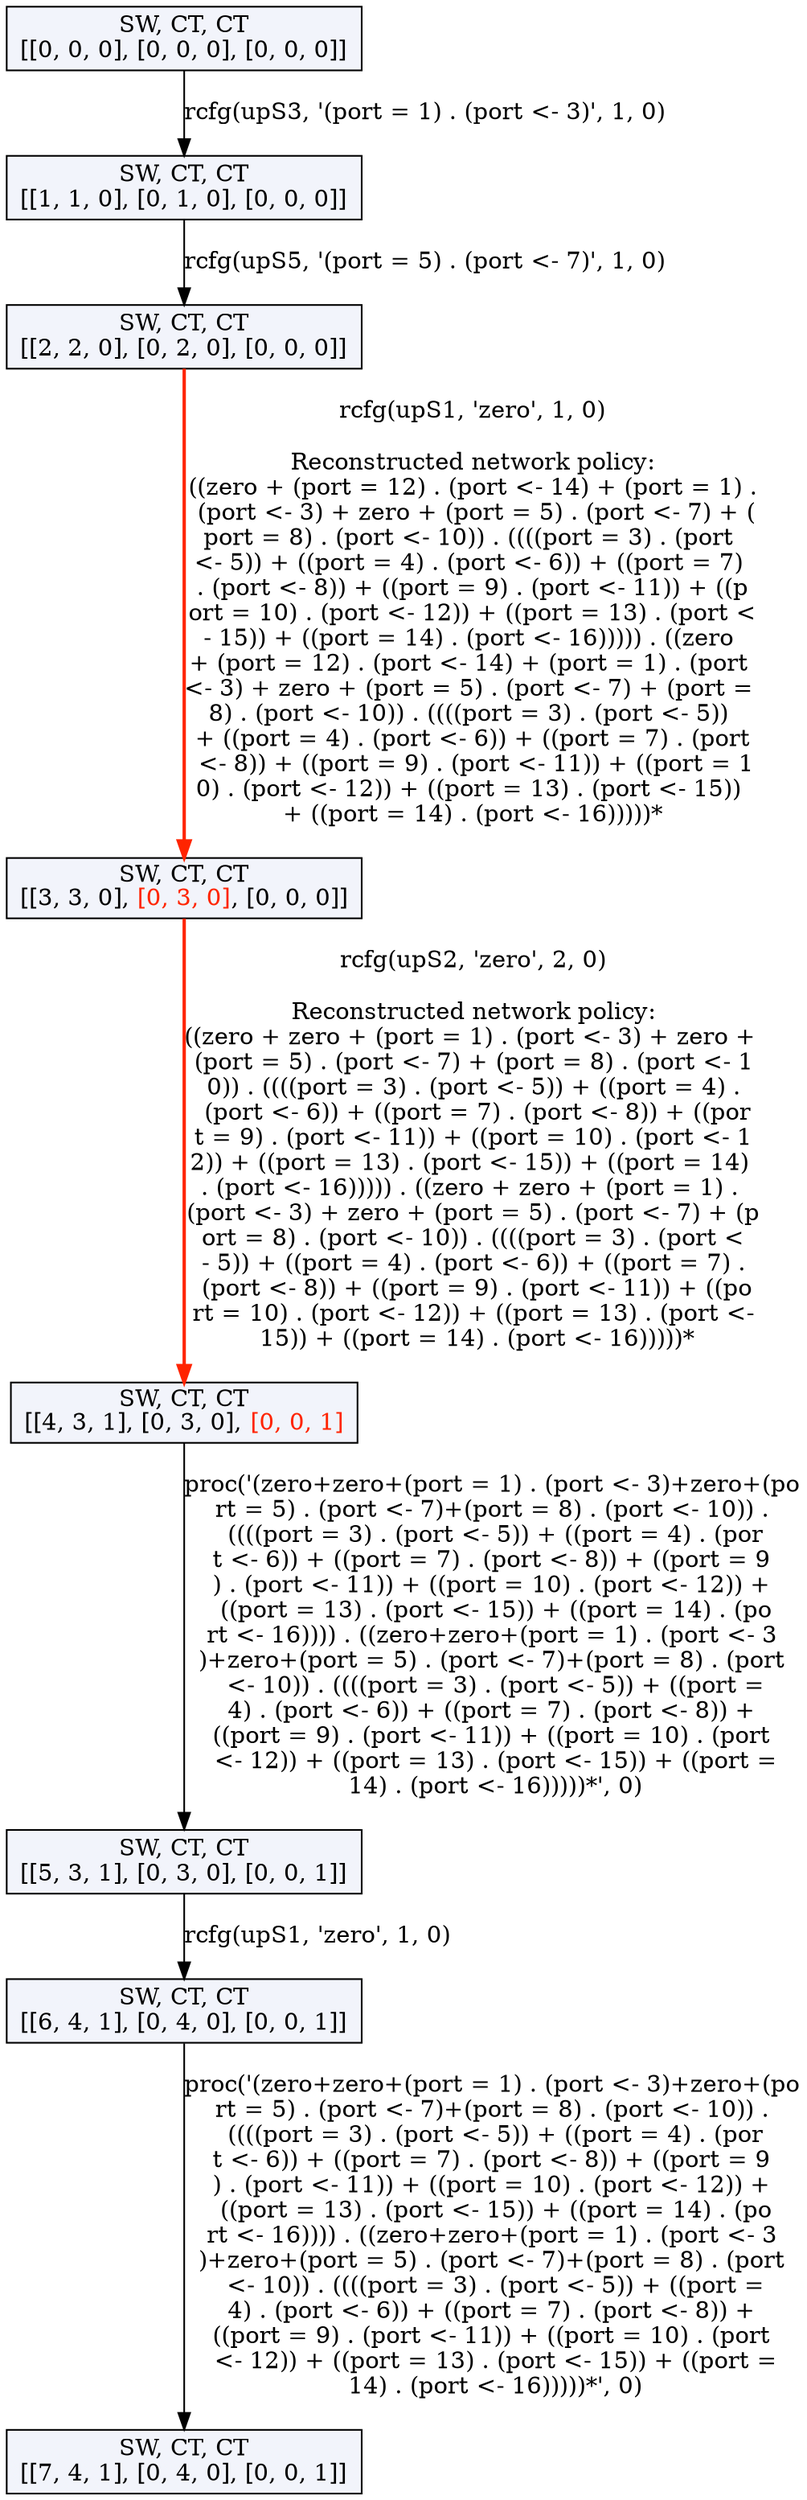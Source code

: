 digraph g {
n0 [label=<SW, CT, CT<br/>[[0, 0, 0], [0, 0, 0], [0, 0, 0]]>, shape=rectangle, style=filled, fillcolor="#F2F4FB"];
n1 [label=<SW, CT, CT<br/>[[1, 1, 0], [0, 1, 0], [0, 0, 0]]>, shape=rectangle, style=filled, fillcolor="#F2F4FB"];
n0 -> n1 [label="rcfg(upS3, '(port = 1) . (port <- 3)', 1, 0)", color="#000000", penwidth=1.0];
n2 [label=<SW, CT, CT<br/>[[2, 2, 0], [0, 2, 0], [0, 0, 0]]>, shape=rectangle, style=filled, fillcolor="#F2F4FB"];
n1 -> n2 [label="rcfg(upS5, '(port = 5) . (port <- 7)', 1, 0)", color="#000000", penwidth=1.0];
n3 [label=<SW, CT, CT<br/>[[3, 3, 0], <font color="#FF2400">[0, 3, 0]</font>, [0, 0, 0]]>, shape=rectangle, style=filled, fillcolor="#F2F4FB"];
n2 -> n3 [label="rcfg(upS1, 'zero', 1, 0)

Reconstructed network policy:
((zero + (port = 12) . (port <- 14) + (port = 1) .
 (port <- 3) + zero + (port = 5) . (port <- 7) + (
port = 8) . (port <- 10)) . ((((port = 3) . (port 
<- 5)) + ((port = 4) . (port <- 6)) + ((port = 7) 
. (port <- 8)) + ((port = 9) . (port <- 11)) + ((p
ort = 10) . (port <- 12)) + ((port = 13) . (port <
- 15)) + ((port = 14) . (port <- 16))))) . ((zero 
+ (port = 12) . (port <- 14) + (port = 1) . (port 
<- 3) + zero + (port = 5) . (port <- 7) + (port = 
8) . (port <- 10)) . ((((port = 3) . (port <- 5)) 
+ ((port = 4) . (port <- 6)) + ((port = 7) . (port
 <- 8)) + ((port = 9) . (port <- 11)) + ((port = 1
0) . (port <- 12)) + ((port = 13) . (port <- 15)) 
+ ((port = 14) . (port <- 16)))))*", color="#FF2400", penwidth=2.0];
n4 [label=<SW, CT, CT<br/>[[4, 3, 1], [0, 3, 0], <font color="#FF2400">[0, 0, 1]</font>]>, shape=rectangle, style=filled, fillcolor="#F2F4FB"];
n3 -> n4 [label="rcfg(upS2, 'zero', 2, 0)

Reconstructed network policy:
((zero + zero + (port = 1) . (port <- 3) + zero + 
(port = 5) . (port <- 7) + (port = 8) . (port <- 1
0)) . ((((port = 3) . (port <- 5)) + ((port = 4) .
 (port <- 6)) + ((port = 7) . (port <- 8)) + ((por
t = 9) . (port <- 11)) + ((port = 10) . (port <- 1
2)) + ((port = 13) . (port <- 15)) + ((port = 14) 
. (port <- 16))))) . ((zero + zero + (port = 1) . 
(port <- 3) + zero + (port = 5) . (port <- 7) + (p
ort = 8) . (port <- 10)) . ((((port = 3) . (port <
- 5)) + ((port = 4) . (port <- 6)) + ((port = 7) .
 (port <- 8)) + ((port = 9) . (port <- 11)) + ((po
rt = 10) . (port <- 12)) + ((port = 13) . (port <-
 15)) + ((port = 14) . (port <- 16)))))*", color="#FF2400", penwidth=2.0];
n5 [label=<SW, CT, CT<br/>[[5, 3, 1], [0, 3, 0], [0, 0, 1]]>, shape=rectangle, style=filled, fillcolor="#F2F4FB"];
n4 -> n5 [label="proc('(zero+zero+(port = 1) . (port <- 3)+zero+(po
rt = 5) . (port <- 7)+(port = 8) . (port <- 10)) .
 ((((port = 3) . (port <- 5)) + ((port = 4) . (por
t <- 6)) + ((port = 7) . (port <- 8)) + ((port = 9
) . (port <- 11)) + ((port = 10) . (port <- 12)) +
 ((port = 13) . (port <- 15)) + ((port = 14) . (po
rt <- 16)))) . ((zero+zero+(port = 1) . (port <- 3
)+zero+(port = 5) . (port <- 7)+(port = 8) . (port
 <- 10)) . ((((port = 3) . (port <- 5)) + ((port =
 4) . (port <- 6)) + ((port = 7) . (port <- 8)) + 
((port = 9) . (port <- 11)) + ((port = 10) . (port
 <- 12)) + ((port = 13) . (port <- 15)) + ((port =
 14) . (port <- 16)))))*', 0)", color="#000000", penwidth=1.0];
n6 [label=<SW, CT, CT<br/>[[6, 4, 1], [0, 4, 0], [0, 0, 1]]>, shape=rectangle, style=filled, fillcolor="#F2F4FB"];
n5 -> n6 [label="rcfg(upS1, 'zero', 1, 0)", color="#000000", penwidth=1.0];
n7 [label=<SW, CT, CT<br/>[[7, 4, 1], [0, 4, 0], [0, 0, 1]]>, shape=rectangle, style=filled, fillcolor="#F2F4FB"];
n6 -> n7 [label="proc('(zero+zero+(port = 1) . (port <- 3)+zero+(po
rt = 5) . (port <- 7)+(port = 8) . (port <- 10)) .
 ((((port = 3) . (port <- 5)) + ((port = 4) . (por
t <- 6)) + ((port = 7) . (port <- 8)) + ((port = 9
) . (port <- 11)) + ((port = 10) . (port <- 12)) +
 ((port = 13) . (port <- 15)) + ((port = 14) . (po
rt <- 16)))) . ((zero+zero+(port = 1) . (port <- 3
)+zero+(port = 5) . (port <- 7)+(port = 8) . (port
 <- 10)) . ((((port = 3) . (port <- 5)) + ((port =
 4) . (port <- 6)) + ((port = 7) . (port <- 8)) + 
((port = 9) . (port <- 11)) + ((port = 10) . (port
 <- 12)) + ((port = 13) . (port <- 15)) + ((port =
 14) . (port <- 16)))))*', 0)", color="#000000", penwidth=1.0];
}